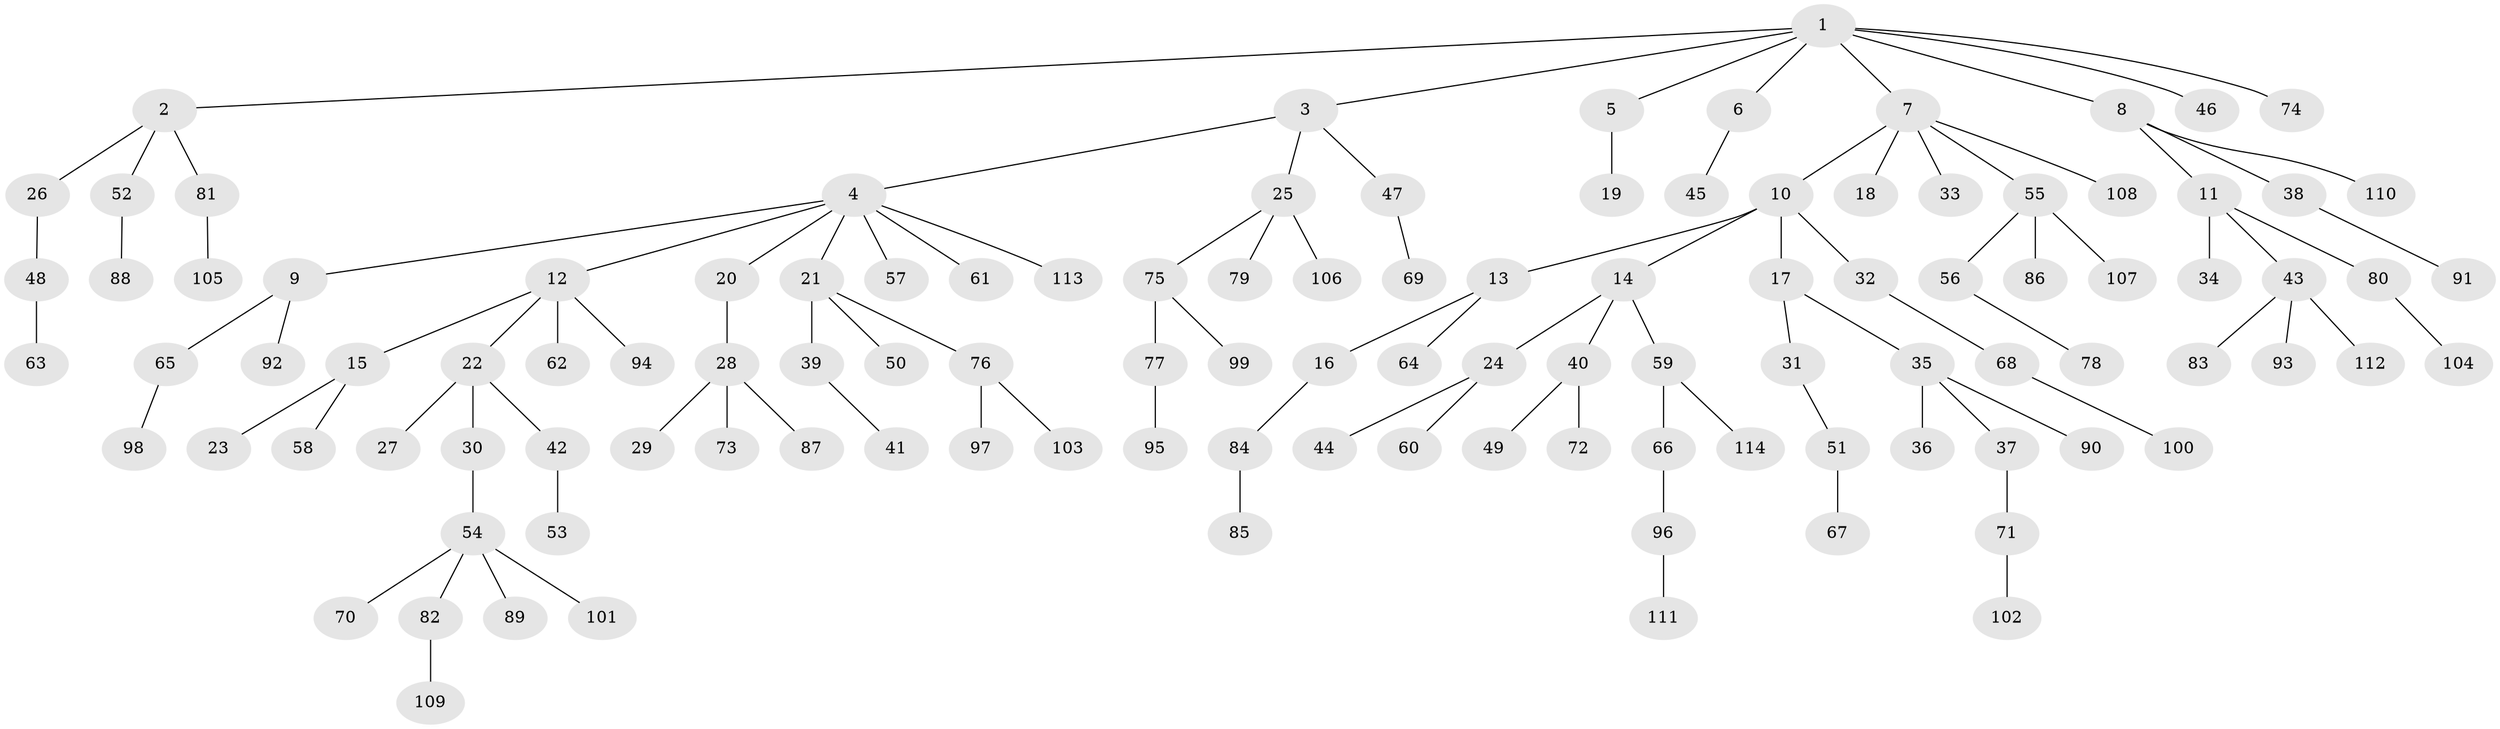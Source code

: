 // coarse degree distribution, {8: 0.01282051282051282, 4: 0.07692307692307693, 9: 0.01282051282051282, 1: 0.6153846153846154, 6: 0.02564102564102564, 3: 0.08974358974358974, 5: 0.02564102564102564, 2: 0.14102564102564102}
// Generated by graph-tools (version 1.1) at 2025/52/02/27/25 19:52:11]
// undirected, 114 vertices, 113 edges
graph export_dot {
graph [start="1"]
  node [color=gray90,style=filled];
  1;
  2;
  3;
  4;
  5;
  6;
  7;
  8;
  9;
  10;
  11;
  12;
  13;
  14;
  15;
  16;
  17;
  18;
  19;
  20;
  21;
  22;
  23;
  24;
  25;
  26;
  27;
  28;
  29;
  30;
  31;
  32;
  33;
  34;
  35;
  36;
  37;
  38;
  39;
  40;
  41;
  42;
  43;
  44;
  45;
  46;
  47;
  48;
  49;
  50;
  51;
  52;
  53;
  54;
  55;
  56;
  57;
  58;
  59;
  60;
  61;
  62;
  63;
  64;
  65;
  66;
  67;
  68;
  69;
  70;
  71;
  72;
  73;
  74;
  75;
  76;
  77;
  78;
  79;
  80;
  81;
  82;
  83;
  84;
  85;
  86;
  87;
  88;
  89;
  90;
  91;
  92;
  93;
  94;
  95;
  96;
  97;
  98;
  99;
  100;
  101;
  102;
  103;
  104;
  105;
  106;
  107;
  108;
  109;
  110;
  111;
  112;
  113;
  114;
  1 -- 2;
  1 -- 3;
  1 -- 5;
  1 -- 6;
  1 -- 7;
  1 -- 8;
  1 -- 46;
  1 -- 74;
  2 -- 26;
  2 -- 52;
  2 -- 81;
  3 -- 4;
  3 -- 25;
  3 -- 47;
  4 -- 9;
  4 -- 12;
  4 -- 20;
  4 -- 21;
  4 -- 57;
  4 -- 61;
  4 -- 113;
  5 -- 19;
  6 -- 45;
  7 -- 10;
  7 -- 18;
  7 -- 33;
  7 -- 55;
  7 -- 108;
  8 -- 11;
  8 -- 38;
  8 -- 110;
  9 -- 65;
  9 -- 92;
  10 -- 13;
  10 -- 14;
  10 -- 17;
  10 -- 32;
  11 -- 34;
  11 -- 43;
  11 -- 80;
  12 -- 15;
  12 -- 22;
  12 -- 62;
  12 -- 94;
  13 -- 16;
  13 -- 64;
  14 -- 24;
  14 -- 40;
  14 -- 59;
  15 -- 23;
  15 -- 58;
  16 -- 84;
  17 -- 31;
  17 -- 35;
  20 -- 28;
  21 -- 39;
  21 -- 50;
  21 -- 76;
  22 -- 27;
  22 -- 30;
  22 -- 42;
  24 -- 44;
  24 -- 60;
  25 -- 75;
  25 -- 79;
  25 -- 106;
  26 -- 48;
  28 -- 29;
  28 -- 73;
  28 -- 87;
  30 -- 54;
  31 -- 51;
  32 -- 68;
  35 -- 36;
  35 -- 37;
  35 -- 90;
  37 -- 71;
  38 -- 91;
  39 -- 41;
  40 -- 49;
  40 -- 72;
  42 -- 53;
  43 -- 83;
  43 -- 93;
  43 -- 112;
  47 -- 69;
  48 -- 63;
  51 -- 67;
  52 -- 88;
  54 -- 70;
  54 -- 82;
  54 -- 89;
  54 -- 101;
  55 -- 56;
  55 -- 86;
  55 -- 107;
  56 -- 78;
  59 -- 66;
  59 -- 114;
  65 -- 98;
  66 -- 96;
  68 -- 100;
  71 -- 102;
  75 -- 77;
  75 -- 99;
  76 -- 97;
  76 -- 103;
  77 -- 95;
  80 -- 104;
  81 -- 105;
  82 -- 109;
  84 -- 85;
  96 -- 111;
}
